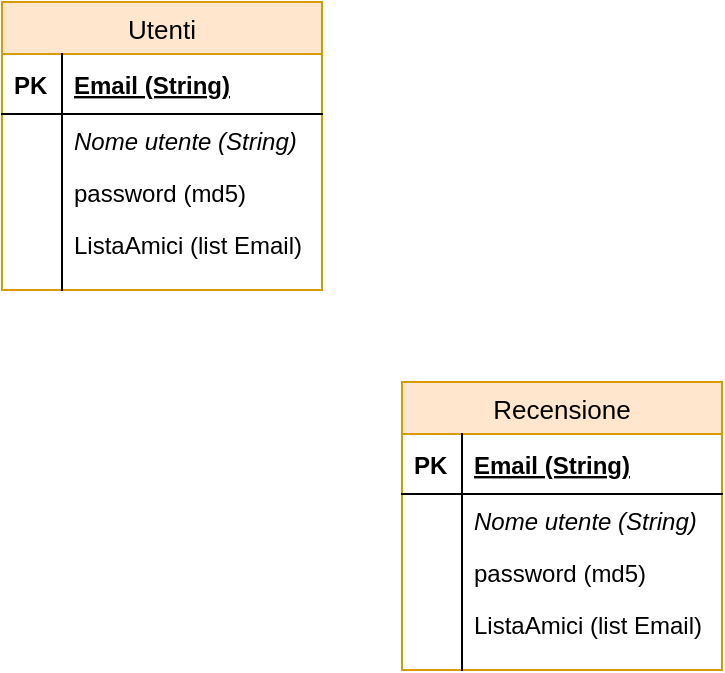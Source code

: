 <mxfile version="14.6.6" type="github">
  <diagram id="R2lEEEUBdFMjLlhIrx00" name="Page-1">
    <mxGraphModel dx="1422" dy="762" grid="1" gridSize="10" guides="1" tooltips="1" connect="1" arrows="1" fold="1" page="1" pageScale="1" pageWidth="850" pageHeight="1100" math="0" shadow="0" extFonts="Permanent Marker^https://fonts.googleapis.com/css?family=Permanent+Marker">
      <root>
        <mxCell id="0" />
        <mxCell id="1" parent="0" />
        <mxCell id="G2lpPUG1MoblikFVgjj4-10" value="Utenti" style="swimlane;fontStyle=0;childLayout=stackLayout;horizontal=1;startSize=26;fillColor=#ffe6cc;horizontalStack=0;resizeParent=1;resizeParentMax=0;resizeLast=0;collapsible=1;marginBottom=0;swimlaneFillColor=#ffffff;align=center;strokeWidth=1;fontSize=13;strokeColor=#d79b00;" vertex="1" parent="1">
          <mxGeometry x="80" y="110" width="160" height="144" as="geometry" />
        </mxCell>
        <mxCell id="G2lpPUG1MoblikFVgjj4-11" value="Email (String)" style="shape=partialRectangle;top=0;left=0;right=0;bottom=1;align=left;verticalAlign=middle;fillColor=none;spacingLeft=34;spacingRight=4;overflow=hidden;rotatable=0;points=[[0,0.5],[1,0.5]];portConstraint=eastwest;dropTarget=0;fontStyle=5;" vertex="1" parent="G2lpPUG1MoblikFVgjj4-10">
          <mxGeometry y="26" width="160" height="30" as="geometry" />
        </mxCell>
        <mxCell id="G2lpPUG1MoblikFVgjj4-12" value="PK" style="shape=partialRectangle;top=0;left=0;bottom=0;fillColor=none;align=left;verticalAlign=middle;spacingLeft=4;spacingRight=4;overflow=hidden;rotatable=0;points=[];portConstraint=eastwest;part=1;fontStyle=1" vertex="1" connectable="0" parent="G2lpPUG1MoblikFVgjj4-11">
          <mxGeometry width="30" height="30" as="geometry" />
        </mxCell>
        <mxCell id="G2lpPUG1MoblikFVgjj4-13" value="Nome utente (String)" style="shape=partialRectangle;top=0;left=0;right=0;bottom=0;align=left;verticalAlign=top;fillColor=none;spacingLeft=34;spacingRight=4;overflow=hidden;rotatable=0;points=[[0,0.5],[1,0.5]];portConstraint=eastwest;dropTarget=0;fontStyle=2" vertex="1" parent="G2lpPUG1MoblikFVgjj4-10">
          <mxGeometry y="56" width="160" height="26" as="geometry" />
        </mxCell>
        <mxCell id="G2lpPUG1MoblikFVgjj4-14" value="" style="shape=partialRectangle;top=0;left=0;bottom=0;fillColor=none;align=left;verticalAlign=top;spacingLeft=4;spacingRight=4;overflow=hidden;rotatable=0;points=[];portConstraint=eastwest;part=1;fontStyle=2" vertex="1" connectable="0" parent="G2lpPUG1MoblikFVgjj4-13">
          <mxGeometry width="30" height="26" as="geometry" />
        </mxCell>
        <mxCell id="G2lpPUG1MoblikFVgjj4-15" value="password (md5)" style="shape=partialRectangle;top=0;left=0;right=0;bottom=0;align=left;verticalAlign=top;fillColor=none;spacingLeft=34;spacingRight=4;overflow=hidden;rotatable=0;points=[[0,0.5],[1,0.5]];portConstraint=eastwest;dropTarget=0;" vertex="1" parent="G2lpPUG1MoblikFVgjj4-10">
          <mxGeometry y="82" width="160" height="26" as="geometry" />
        </mxCell>
        <mxCell id="G2lpPUG1MoblikFVgjj4-16" value="" style="shape=partialRectangle;top=0;left=0;bottom=0;fillColor=none;align=left;verticalAlign=top;spacingLeft=4;spacingRight=4;overflow=hidden;rotatable=0;points=[];portConstraint=eastwest;part=1;" vertex="1" connectable="0" parent="G2lpPUG1MoblikFVgjj4-15">
          <mxGeometry width="30" height="26" as="geometry" />
        </mxCell>
        <mxCell id="G2lpPUG1MoblikFVgjj4-17" value="ListaAmici (list Email)" style="shape=partialRectangle;top=0;left=0;right=0;bottom=0;align=left;verticalAlign=top;fillColor=none;spacingLeft=34;spacingRight=4;overflow=hidden;rotatable=0;points=[[0,0.5],[1,0.5]];portConstraint=eastwest;dropTarget=0;" vertex="1" parent="G2lpPUG1MoblikFVgjj4-10">
          <mxGeometry y="108" width="160" height="26" as="geometry" />
        </mxCell>
        <mxCell id="G2lpPUG1MoblikFVgjj4-18" value="" style="shape=partialRectangle;top=0;left=0;bottom=0;fillColor=none;align=left;verticalAlign=top;spacingLeft=4;spacingRight=4;overflow=hidden;rotatable=0;points=[];portConstraint=eastwest;part=1;" vertex="1" connectable="0" parent="G2lpPUG1MoblikFVgjj4-17">
          <mxGeometry width="30" height="26" as="geometry" />
        </mxCell>
        <mxCell id="G2lpPUG1MoblikFVgjj4-19" value="" style="shape=partialRectangle;top=0;left=0;right=0;bottom=0;align=left;verticalAlign=top;fillColor=none;spacingLeft=34;spacingRight=4;overflow=hidden;rotatable=0;points=[[0,0.5],[1,0.5]];portConstraint=eastwest;dropTarget=0;" vertex="1" parent="G2lpPUG1MoblikFVgjj4-10">
          <mxGeometry y="134" width="160" height="10" as="geometry" />
        </mxCell>
        <mxCell id="G2lpPUG1MoblikFVgjj4-20" value="" style="shape=partialRectangle;top=0;left=0;bottom=0;fillColor=none;align=left;verticalAlign=top;spacingLeft=4;spacingRight=4;overflow=hidden;rotatable=0;points=[];portConstraint=eastwest;part=1;" vertex="1" connectable="0" parent="G2lpPUG1MoblikFVgjj4-19">
          <mxGeometry width="30" height="10" as="geometry" />
        </mxCell>
        <mxCell id="G2lpPUG1MoblikFVgjj4-21" value="Recensione" style="swimlane;fontStyle=0;childLayout=stackLayout;horizontal=1;startSize=26;fillColor=#ffe6cc;horizontalStack=0;resizeParent=1;resizeParentMax=0;resizeLast=0;collapsible=1;marginBottom=0;swimlaneFillColor=#ffffff;align=center;strokeWidth=1;fontSize=13;strokeColor=#d79b00;" vertex="1" parent="1">
          <mxGeometry x="280" y="300" width="160" height="144" as="geometry" />
        </mxCell>
        <mxCell id="G2lpPUG1MoblikFVgjj4-22" value="Email (String)" style="shape=partialRectangle;top=0;left=0;right=0;bottom=1;align=left;verticalAlign=middle;fillColor=none;spacingLeft=34;spacingRight=4;overflow=hidden;rotatable=0;points=[[0,0.5],[1,0.5]];portConstraint=eastwest;dropTarget=0;fontStyle=5;" vertex="1" parent="G2lpPUG1MoblikFVgjj4-21">
          <mxGeometry y="26" width="160" height="30" as="geometry" />
        </mxCell>
        <mxCell id="G2lpPUG1MoblikFVgjj4-23" value="PK" style="shape=partialRectangle;top=0;left=0;bottom=0;fillColor=none;align=left;verticalAlign=middle;spacingLeft=4;spacingRight=4;overflow=hidden;rotatable=0;points=[];portConstraint=eastwest;part=1;fontStyle=1" vertex="1" connectable="0" parent="G2lpPUG1MoblikFVgjj4-22">
          <mxGeometry width="30" height="30" as="geometry" />
        </mxCell>
        <mxCell id="G2lpPUG1MoblikFVgjj4-24" value="Nome utente (String)" style="shape=partialRectangle;top=0;left=0;right=0;bottom=0;align=left;verticalAlign=top;fillColor=none;spacingLeft=34;spacingRight=4;overflow=hidden;rotatable=0;points=[[0,0.5],[1,0.5]];portConstraint=eastwest;dropTarget=0;fontStyle=2" vertex="1" parent="G2lpPUG1MoblikFVgjj4-21">
          <mxGeometry y="56" width="160" height="26" as="geometry" />
        </mxCell>
        <mxCell id="G2lpPUG1MoblikFVgjj4-25" value="" style="shape=partialRectangle;top=0;left=0;bottom=0;fillColor=none;align=left;verticalAlign=top;spacingLeft=4;spacingRight=4;overflow=hidden;rotatable=0;points=[];portConstraint=eastwest;part=1;fontStyle=2" vertex="1" connectable="0" parent="G2lpPUG1MoblikFVgjj4-24">
          <mxGeometry width="30" height="26" as="geometry" />
        </mxCell>
        <mxCell id="G2lpPUG1MoblikFVgjj4-26" value="password (md5)" style="shape=partialRectangle;top=0;left=0;right=0;bottom=0;align=left;verticalAlign=top;fillColor=none;spacingLeft=34;spacingRight=4;overflow=hidden;rotatable=0;points=[[0,0.5],[1,0.5]];portConstraint=eastwest;dropTarget=0;" vertex="1" parent="G2lpPUG1MoblikFVgjj4-21">
          <mxGeometry y="82" width="160" height="26" as="geometry" />
        </mxCell>
        <mxCell id="G2lpPUG1MoblikFVgjj4-27" value="" style="shape=partialRectangle;top=0;left=0;bottom=0;fillColor=none;align=left;verticalAlign=top;spacingLeft=4;spacingRight=4;overflow=hidden;rotatable=0;points=[];portConstraint=eastwest;part=1;" vertex="1" connectable="0" parent="G2lpPUG1MoblikFVgjj4-26">
          <mxGeometry width="30" height="26" as="geometry" />
        </mxCell>
        <mxCell id="G2lpPUG1MoblikFVgjj4-28" value="ListaAmici (list Email)" style="shape=partialRectangle;top=0;left=0;right=0;bottom=0;align=left;verticalAlign=top;fillColor=none;spacingLeft=34;spacingRight=4;overflow=hidden;rotatable=0;points=[[0,0.5],[1,0.5]];portConstraint=eastwest;dropTarget=0;" vertex="1" parent="G2lpPUG1MoblikFVgjj4-21">
          <mxGeometry y="108" width="160" height="26" as="geometry" />
        </mxCell>
        <mxCell id="G2lpPUG1MoblikFVgjj4-29" value="" style="shape=partialRectangle;top=0;left=0;bottom=0;fillColor=none;align=left;verticalAlign=top;spacingLeft=4;spacingRight=4;overflow=hidden;rotatable=0;points=[];portConstraint=eastwest;part=1;" vertex="1" connectable="0" parent="G2lpPUG1MoblikFVgjj4-28">
          <mxGeometry width="30" height="26" as="geometry" />
        </mxCell>
        <mxCell id="G2lpPUG1MoblikFVgjj4-30" value="" style="shape=partialRectangle;top=0;left=0;right=0;bottom=0;align=left;verticalAlign=top;fillColor=none;spacingLeft=34;spacingRight=4;overflow=hidden;rotatable=0;points=[[0,0.5],[1,0.5]];portConstraint=eastwest;dropTarget=0;" vertex="1" parent="G2lpPUG1MoblikFVgjj4-21">
          <mxGeometry y="134" width="160" height="10" as="geometry" />
        </mxCell>
        <mxCell id="G2lpPUG1MoblikFVgjj4-31" value="" style="shape=partialRectangle;top=0;left=0;bottom=0;fillColor=none;align=left;verticalAlign=top;spacingLeft=4;spacingRight=4;overflow=hidden;rotatable=0;points=[];portConstraint=eastwest;part=1;" vertex="1" connectable="0" parent="G2lpPUG1MoblikFVgjj4-30">
          <mxGeometry width="30" height="10" as="geometry" />
        </mxCell>
      </root>
    </mxGraphModel>
  </diagram>
</mxfile>
